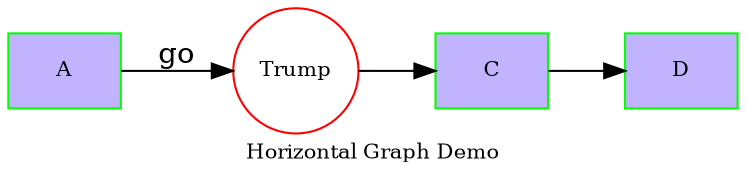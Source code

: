 digraph g_attr_01 {
        rankdir = LR
        fontsize = 10
        label = "Horizontal Graph Demo"
        node [shape=box,style=filled, fillcolor=".7 .3 1.0", color=green, fontsize=10]
       
        A -> B[label = "go"]
        B -> C -> D
        B [shape = circle, color = red, style=solid, label="Trump"]
}
